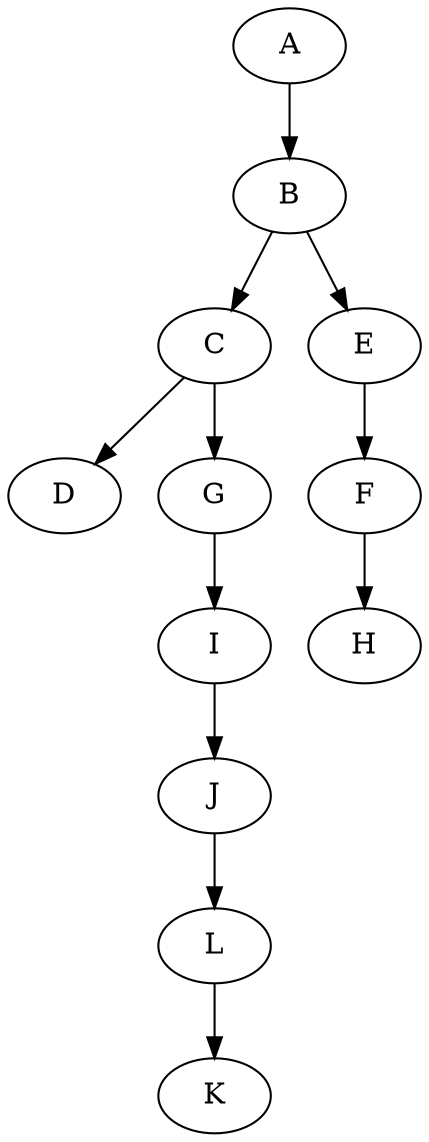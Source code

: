 digraph G {
	A -> B
	B -> C
	B -> E
	C -> D
	C -> G
	G -> I
	I -> J
	E -> F
	J -> L
	L -> K
	F -> H
}
